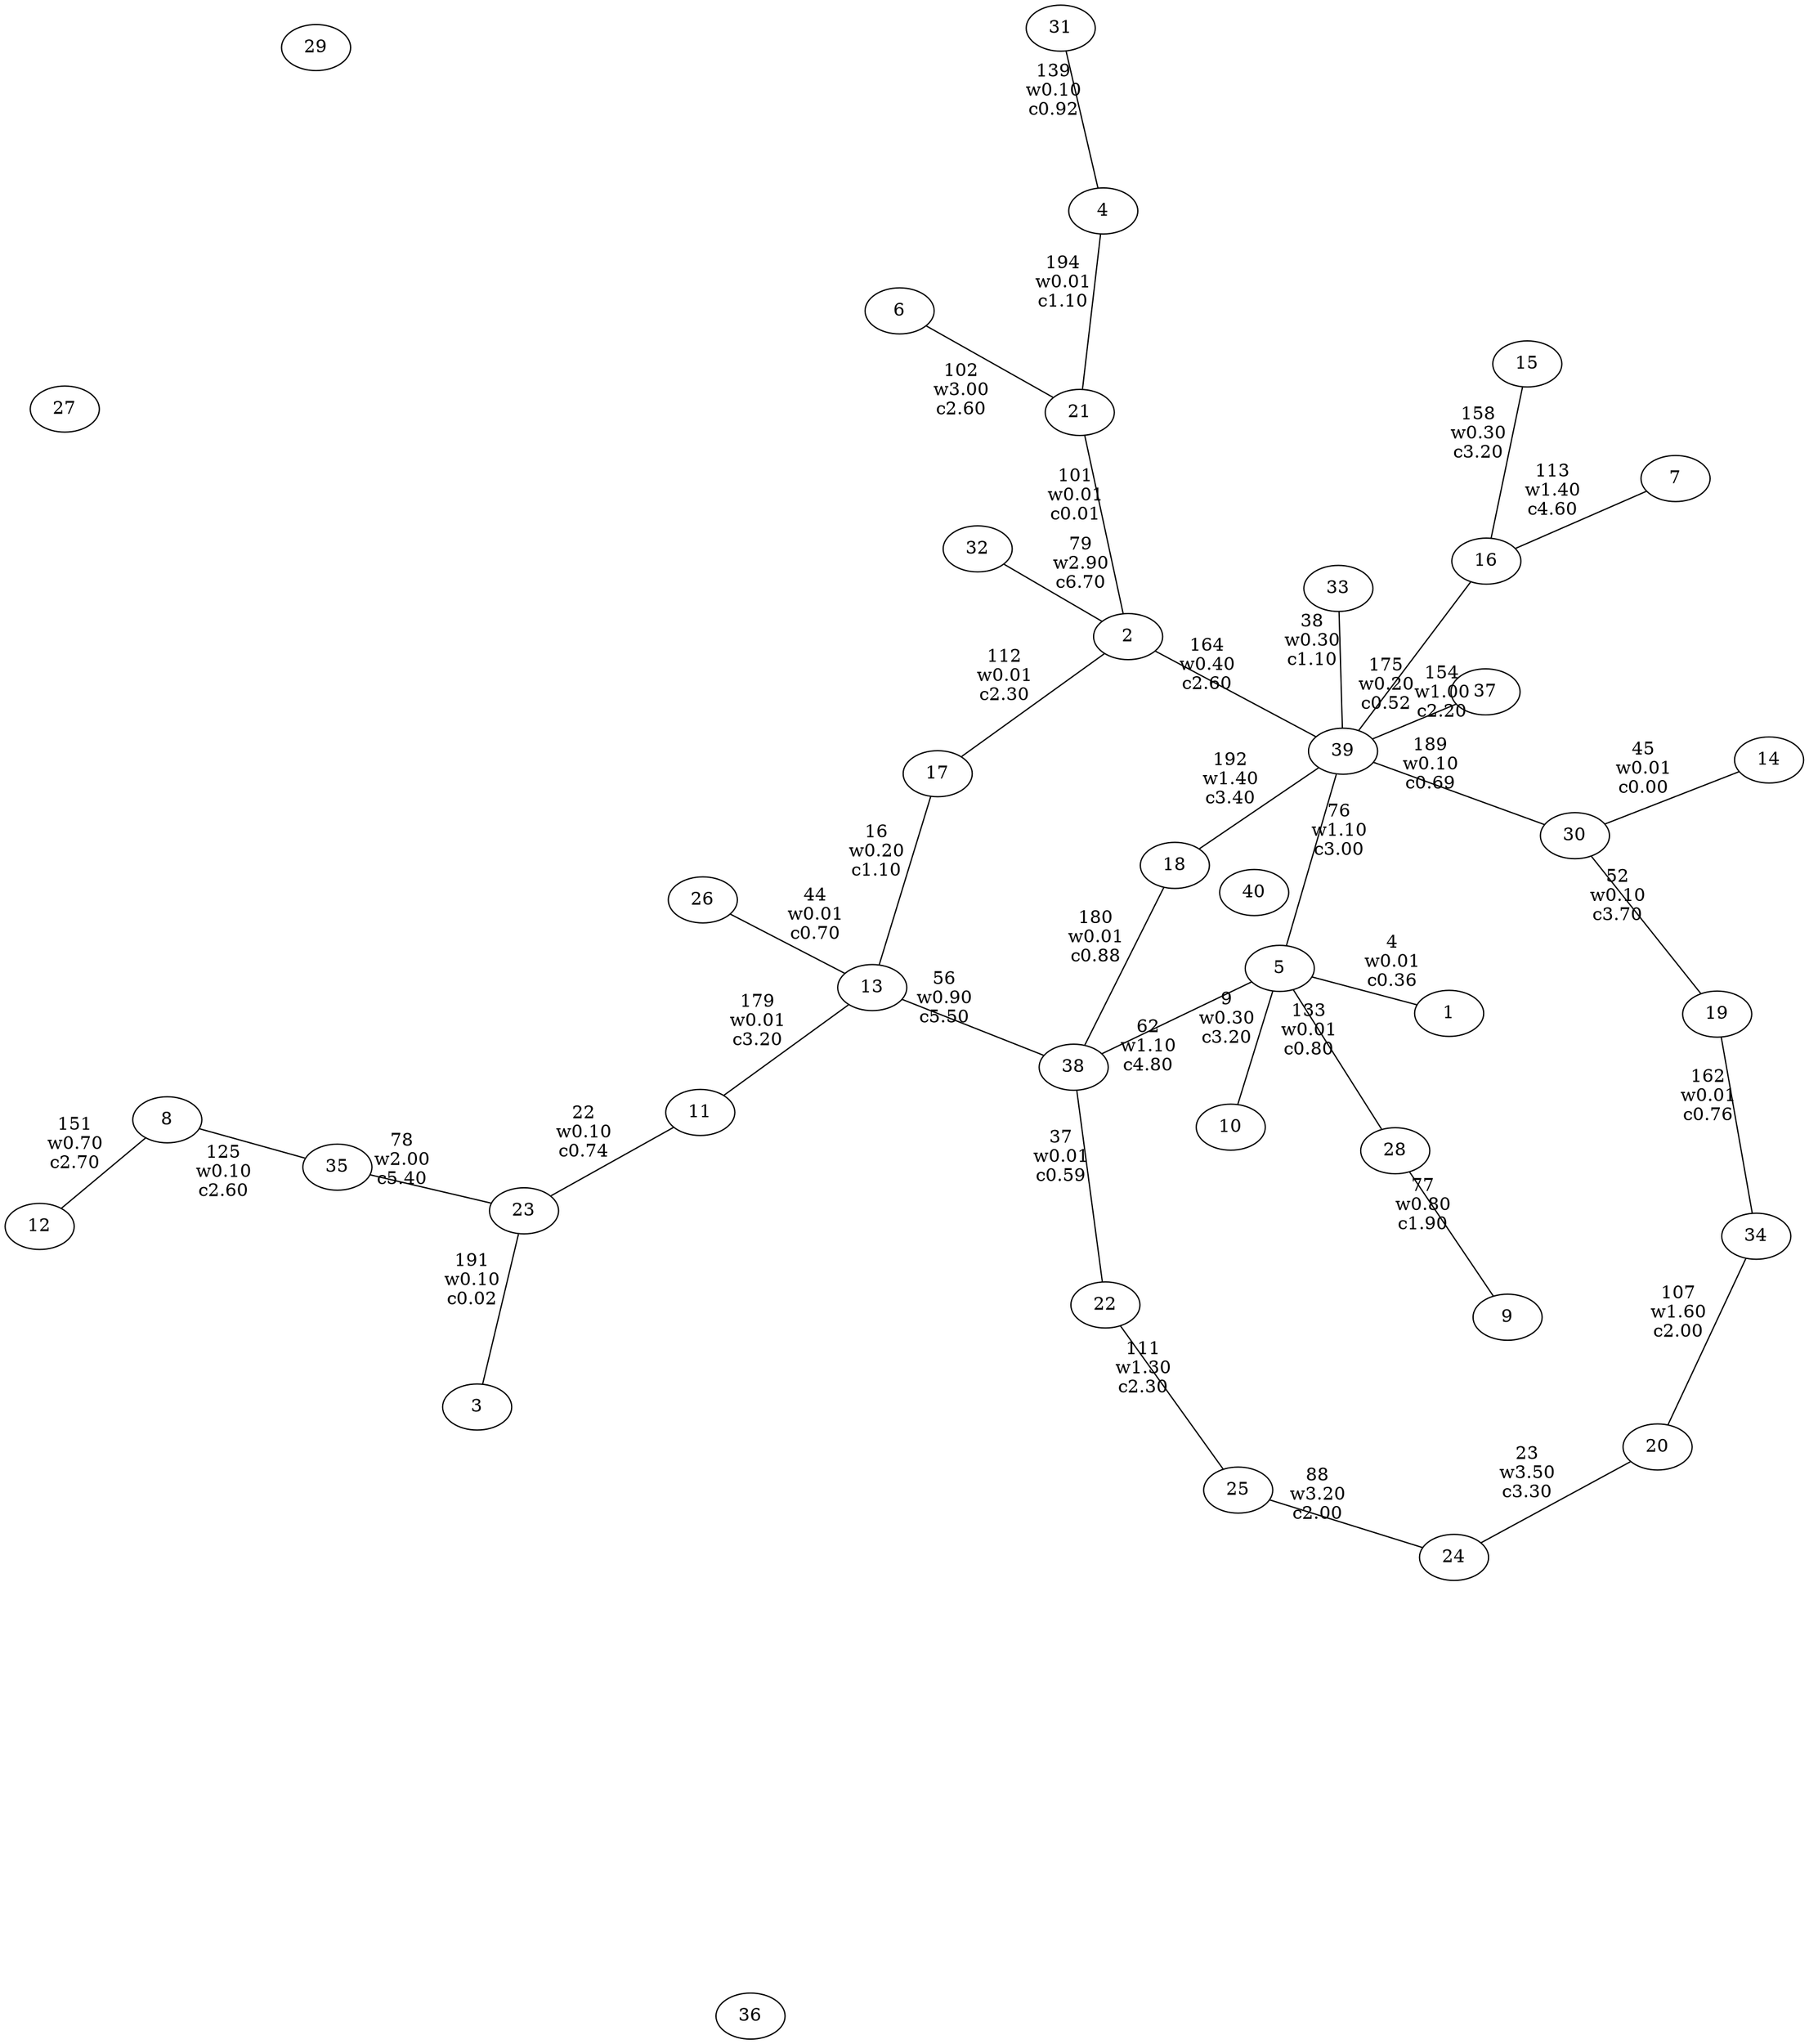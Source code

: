 strict graph {
	graph [layout=neato,overlap=scale,mode=KK,Damping=.95];
	node [label="\N"];
	graph [bb="0,0,783.91,901.2"];
1 [ label = "1" ];
2 [ label = "2" ];
3 [ label = "3" ];
4 [ label = "4" ];
5 [ label = "5" ];
6 [ label = "6" ];
7 [ label = "7" ];
8 [ label = "8" ];
9 [ label = "9" ];
10 [ label = "10" ];
11 [ label = "11" ];
12 [ label = "12" ];
13 [ label = "13" ];
14 [ label = "14" ];
15 [ label = "15" ];
16 [ label = "16" ];
17 [ label = "17" ];
18 [ label = "18" ];
19 [ label = "19" ];
20 [ label = "20" ];
21 [ label = "21" ];
22 [ label = "22" ];
23 [ label = "23" ];
24 [ label = "24" ];
25 [ label = "25" ];
26 [ label = "26" ];
27 [ label = "27" ];
28 [ label = "28" ];
29 [ label = "29" ];
30 [ label = "30" ];
31 [ label = "31" ];
32 [ label = "32" ];
33 [ label = "33" ];
34 [ label = "34" ];
35 [ label = "35" ];
36 [ label = "36" ];
37 [ label = "37" ];
38 [ label = "38" ];
39 [ label = "39" ];
40 [ label = "40" ];
1 -- 5 [ label = "4\nw0.01\nc0.36" ];
5 -- 10 [ label = "9\nw0.30\nc3.20" ];
13 -- 17 [ label = "16\nw0.20\nc1.10" ];
11 -- 23 [ label = "22\nw0.10\nc0.74" ];
20 -- 24 [ label = "23\nw3.50\nc3.30" ];
22 -- 38 [ label = "37\nw0.01\nc0.59" ];
33 -- 39 [ label = "38\nw0.30\nc1.10" ];
13 -- 26 [ label = "44\nw0.01\nc0.70" ];
14 -- 30 [ label = "45\nw0.01\nc0.00" ];
19 -- 30 [ label = "52\nw0.10\nc3.70" ];
13 -- 38 [ label = "56\nw0.90\nc5.50" ];
5 -- 38 [ label = "62\nw1.10\nc4.80" ];
5 -- 39 [ label = "76\nw1.10\nc3.00" ];
9 -- 28 [ label = "77\nw0.80\nc1.90" ];
23 -- 35 [ label = "78\nw2.00\nc5.40" ];
2 -- 32 [ label = "79\nw2.90\nc6.70" ];
24 -- 25 [ label = "88\nw3.20\nc2.00" ];
2 -- 21 [ label = "101\nw0.01\nc0.01" ];
6 -- 21 [ label = "102\nw3.00\nc2.60" ];
20 -- 34 [ label = "107\nw1.60\nc2.00" ];
22 -- 25 [ label = "111\nw1.30\nc2.30" ];
2 -- 17 [ label = "112\nw0.01\nc2.30" ];
7 -- 16 [ label = "113\nw1.40\nc4.60" ];
8 -- 35 [ label = "125\nw0.10\nc2.60" ];
5 -- 28 [ label = "133\nw0.01\nc0.80" ];
4 -- 31 [ label = "139\nw0.10\nc0.92" ];
8 -- 12 [ label = "151\nw0.70\nc2.70" ];
37 -- 39 [ label = "154\nw1.00\nc2.20" ];
15 -- 16 [ label = "158\nw0.30\nc3.20" ];
19 -- 34 [ label = "162\nw0.01\nc0.76" ];
2 -- 39 [ label = "164\nw0.40\nc2.60" ];
16 -- 39 [ label = "175\nw0.20\nc0.52" ];
11 -- 13 [ label = "179\nw0.01\nc3.20" ];
18 -- 38 [ label = "180\nw0.01\nc0.88" ];
30 -- 39 [ label = "189\nw0.10\nc0.69" ];
3 -- 23 [ label = "191\nw0.10\nc0.02" ];
18 -- 39 [ label = "192\nw1.40\nc3.40" ];
4 -- 21 [ label = "194\nw0.01\nc1.10" ];
}
